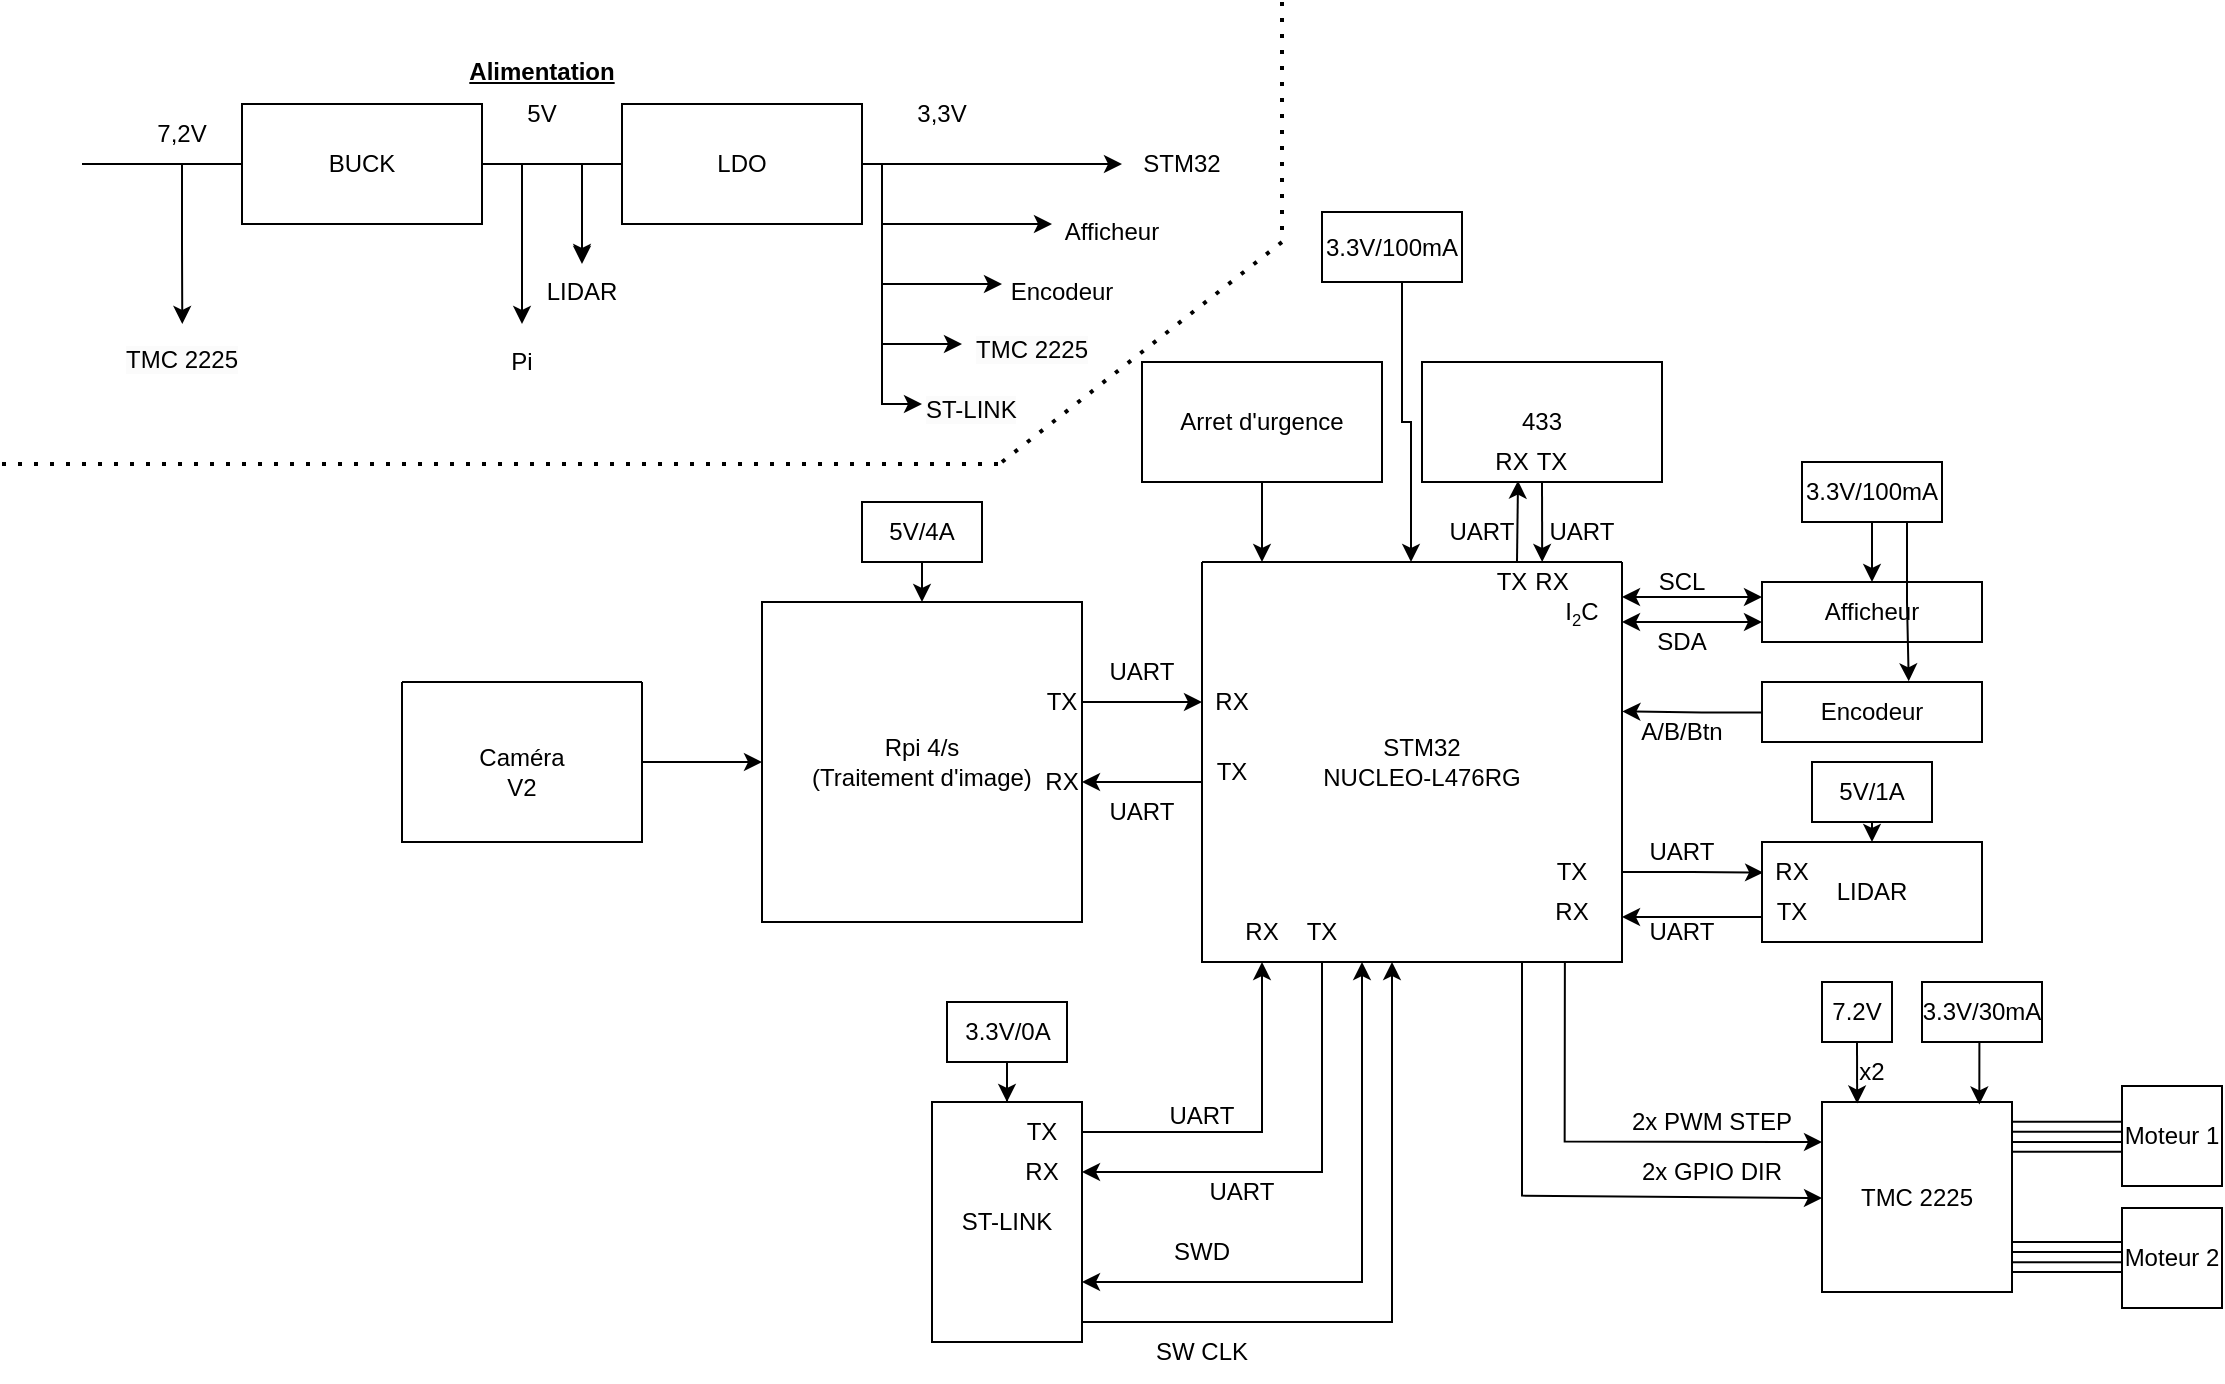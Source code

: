 <mxfile version="24.0.1" type="github">
  <diagram name="Page-1" id="RLjTE_xN2Vcb6PbBOY48">
    <mxGraphModel dx="2315" dy="1492" grid="1" gridSize="10" guides="1" tooltips="1" connect="1" arrows="1" fold="1" page="1" pageScale="1" pageWidth="1169" pageHeight="827" math="0" shadow="0">
      <root>
        <mxCell id="0" />
        <mxCell id="1" parent="0" />
        <mxCell id="Yr8gYFt-Sx6U5FNrJJEx-1" value="" style="swimlane;startSize=0;" parent="1" vertex="1">
          <mxGeometry x="600" y="280" width="210" height="200" as="geometry">
            <mxRectangle x="600" y="280" width="50" height="40" as="alternateBounds" />
          </mxGeometry>
        </mxCell>
        <mxCell id="Yr8gYFt-Sx6U5FNrJJEx-9" value="STM32&lt;div&gt;NUCLEO-L476RG&lt;/div&gt;" style="text;strokeColor=none;align=center;fillColor=none;html=1;verticalAlign=middle;whiteSpace=wrap;rounded=0;" parent="Yr8gYFt-Sx6U5FNrJJEx-1" vertex="1">
          <mxGeometry x="50" y="67.5" width="120" height="65" as="geometry" />
        </mxCell>
        <mxCell id="Yr8gYFt-Sx6U5FNrJJEx-14" value="RX" style="text;strokeColor=none;align=center;fillColor=none;html=1;verticalAlign=middle;whiteSpace=wrap;rounded=0;" parent="Yr8gYFt-Sx6U5FNrJJEx-1" vertex="1">
          <mxGeometry x="-15" y="55" width="60" height="30" as="geometry" />
        </mxCell>
        <mxCell id="Yr8gYFt-Sx6U5FNrJJEx-16" value="TX" style="text;strokeColor=none;align=center;fillColor=none;html=1;verticalAlign=middle;whiteSpace=wrap;rounded=0;" parent="Yr8gYFt-Sx6U5FNrJJEx-1" vertex="1">
          <mxGeometry x="-15" y="90" width="60" height="30" as="geometry" />
        </mxCell>
        <mxCell id="Yr8gYFt-Sx6U5FNrJJEx-23" value="RX" style="text;strokeColor=none;align=center;fillColor=none;html=1;verticalAlign=middle;whiteSpace=wrap;rounded=0;" parent="Yr8gYFt-Sx6U5FNrJJEx-1" vertex="1">
          <mxGeometry y="170" width="60" height="30" as="geometry" />
        </mxCell>
        <mxCell id="Yr8gYFt-Sx6U5FNrJJEx-24" value="TX" style="text;strokeColor=none;align=center;fillColor=none;html=1;verticalAlign=middle;whiteSpace=wrap;rounded=0;" parent="Yr8gYFt-Sx6U5FNrJJEx-1" vertex="1">
          <mxGeometry x="30" y="170" width="60" height="30" as="geometry" />
        </mxCell>
        <mxCell id="Yr8gYFt-Sx6U5FNrJJEx-34" value="I&lt;span style=&quot;font-size: 10px;&quot;&gt;&lt;sub&gt;2&lt;/sub&gt;&lt;/span&gt;C" style="text;strokeColor=none;align=center;fillColor=none;html=1;verticalAlign=middle;whiteSpace=wrap;rounded=0;" parent="Yr8gYFt-Sx6U5FNrJJEx-1" vertex="1">
          <mxGeometry x="170" y="10" width="40" height="30" as="geometry" />
        </mxCell>
        <mxCell id="Yr8gYFt-Sx6U5FNrJJEx-51" value="RX" style="text;strokeColor=none;align=center;fillColor=none;html=1;verticalAlign=middle;whiteSpace=wrap;rounded=0;" parent="Yr8gYFt-Sx6U5FNrJJEx-1" vertex="1">
          <mxGeometry x="160" y="170" width="50" height="10" as="geometry" />
        </mxCell>
        <mxCell id="Yr8gYFt-Sx6U5FNrJJEx-52" value="TX" style="text;strokeColor=none;align=center;fillColor=none;html=1;verticalAlign=middle;whiteSpace=wrap;rounded=0;" parent="Yr8gYFt-Sx6U5FNrJJEx-1" vertex="1">
          <mxGeometry x="160" y="150" width="50" height="10" as="geometry" />
        </mxCell>
        <mxCell id="Yr8gYFt-Sx6U5FNrJJEx-2" value="Rpi 4/s&lt;div&gt;(Traitement d&#39;image)&lt;/div&gt;" style="whiteSpace=wrap;html=1;aspect=fixed;" parent="1" vertex="1">
          <mxGeometry x="380" y="300" width="160" height="160" as="geometry" />
        </mxCell>
        <mxCell id="Yr8gYFt-Sx6U5FNrJJEx-5" value="" style="edgeStyle=orthogonalEdgeStyle;rounded=0;orthogonalLoop=1;jettySize=auto;html=1;exitX=0;exitY=0.75;exitDx=0;exitDy=0;" parent="1" edge="1">
          <mxGeometry y="20" relative="1" as="geometry">
            <mxPoint x="600.0" y="390.0" as="sourcePoint" />
            <mxPoint x="540" y="390" as="targetPoint" />
            <Array as="points">
              <mxPoint x="590" y="390" />
              <mxPoint x="590" y="390" />
            </Array>
            <mxPoint as="offset" />
          </mxGeometry>
        </mxCell>
        <mxCell id="Yr8gYFt-Sx6U5FNrJJEx-6" value="" style="edgeStyle=orthogonalEdgeStyle;rounded=0;orthogonalLoop=1;jettySize=auto;html=1;" parent="1" edge="1">
          <mxGeometry x="0.5" y="10" relative="1" as="geometry">
            <mxPoint x="560" y="350" as="sourcePoint" />
            <mxPoint x="600" y="350" as="targetPoint" />
            <Array as="points">
              <mxPoint x="540" y="350.6" />
            </Array>
            <mxPoint as="offset" />
          </mxGeometry>
        </mxCell>
        <mxCell id="Yr8gYFt-Sx6U5FNrJJEx-8" style="edgeStyle=orthogonalEdgeStyle;rounded=0;orthogonalLoop=1;jettySize=auto;html=1;exitX=0.5;exitY=1;exitDx=0;exitDy=0;entryX=0.5;entryY=0;entryDx=0;entryDy=0;" parent="1" source="Yr8gYFt-Sx6U5FNrJJEx-7" target="Yr8gYFt-Sx6U5FNrJJEx-2" edge="1">
          <mxGeometry relative="1" as="geometry" />
        </mxCell>
        <mxCell id="Yr8gYFt-Sx6U5FNrJJEx-7" value="5V/4A" style="rounded=0;whiteSpace=wrap;html=1;" parent="1" vertex="1">
          <mxGeometry x="430" y="250" width="60" height="30" as="geometry" />
        </mxCell>
        <mxCell id="Yr8gYFt-Sx6U5FNrJJEx-13" style="edgeStyle=orthogonalEdgeStyle;rounded=0;orthogonalLoop=1;jettySize=auto;html=1;exitX=0.5;exitY=1;exitDx=0;exitDy=0;" parent="1" edge="1">
          <mxGeometry relative="1" as="geometry">
            <mxPoint x="705.5" y="140" as="sourcePoint" />
            <mxPoint x="704.5" y="280" as="targetPoint" />
            <Array as="points">
              <mxPoint x="700" y="140" />
              <mxPoint x="700" y="210" />
              <mxPoint x="705" y="210" />
            </Array>
          </mxGeometry>
        </mxCell>
        <mxCell id="Yr8gYFt-Sx6U5FNrJJEx-12" value="3.3V/100mA" style="rounded=0;whiteSpace=wrap;html=1;" parent="1" vertex="1">
          <mxGeometry x="660" y="105" width="70" height="35" as="geometry" />
        </mxCell>
        <mxCell id="Yr8gYFt-Sx6U5FNrJJEx-15" value="RX" style="text;strokeColor=none;align=center;fillColor=none;html=1;verticalAlign=middle;whiteSpace=wrap;rounded=0;" parent="1" vertex="1">
          <mxGeometry x="500" y="380" width="60" height="20" as="geometry" />
        </mxCell>
        <mxCell id="Yr8gYFt-Sx6U5FNrJJEx-17" value="TX" style="text;strokeColor=none;align=center;fillColor=none;html=1;verticalAlign=middle;whiteSpace=wrap;rounded=0;" parent="1" vertex="1">
          <mxGeometry x="500" y="340" width="60" height="20" as="geometry" />
        </mxCell>
        <mxCell id="Yr8gYFt-Sx6U5FNrJJEx-18" value="ST-LINK" style="rounded=0;whiteSpace=wrap;html=1;" parent="1" vertex="1">
          <mxGeometry x="465" y="550" width="75" height="120" as="geometry" />
        </mxCell>
        <mxCell id="Yr8gYFt-Sx6U5FNrJJEx-20" style="edgeStyle=orthogonalEdgeStyle;rounded=0;orthogonalLoop=1;jettySize=auto;html=1;exitX=0.5;exitY=1;exitDx=0;exitDy=0;" parent="1" source="Yr8gYFt-Sx6U5FNrJJEx-19" target="Yr8gYFt-Sx6U5FNrJJEx-18" edge="1">
          <mxGeometry relative="1" as="geometry" />
        </mxCell>
        <mxCell id="Yr8gYFt-Sx6U5FNrJJEx-19" value="3.3V/0A" style="rounded=0;whiteSpace=wrap;html=1;" parent="1" vertex="1">
          <mxGeometry x="472.5" y="500" width="60" height="30" as="geometry" />
        </mxCell>
        <mxCell id="Yr8gYFt-Sx6U5FNrJJEx-26" style="edgeStyle=orthogonalEdgeStyle;rounded=0;orthogonalLoop=1;jettySize=auto;html=1;exitX=1;exitY=0.5;exitDx=0;exitDy=0;entryX=0.5;entryY=1;entryDx=0;entryDy=0;" parent="1" source="Yr8gYFt-Sx6U5FNrJJEx-21" target="Yr8gYFt-Sx6U5FNrJJEx-23" edge="1">
          <mxGeometry relative="1" as="geometry" />
        </mxCell>
        <mxCell id="Yr8gYFt-Sx6U5FNrJJEx-21" value="TX" style="text;strokeColor=none;align=center;fillColor=none;html=1;verticalAlign=middle;whiteSpace=wrap;rounded=0;" parent="1" vertex="1">
          <mxGeometry x="500" y="550" width="40" height="30" as="geometry" />
        </mxCell>
        <mxCell id="Yr8gYFt-Sx6U5FNrJJEx-22" value="RX" style="text;strokeColor=none;align=center;fillColor=none;html=1;verticalAlign=middle;whiteSpace=wrap;rounded=0;" parent="1" vertex="1">
          <mxGeometry x="500" y="570" width="40" height="30" as="geometry" />
        </mxCell>
        <mxCell id="Yr8gYFt-Sx6U5FNrJJEx-27" style="edgeStyle=orthogonalEdgeStyle;rounded=0;orthogonalLoop=1;jettySize=auto;html=1;exitX=0.5;exitY=1;exitDx=0;exitDy=0;entryX=1;entryY=0.5;entryDx=0;entryDy=0;" parent="1" source="Yr8gYFt-Sx6U5FNrJJEx-24" target="Yr8gYFt-Sx6U5FNrJJEx-22" edge="1">
          <mxGeometry relative="1" as="geometry" />
        </mxCell>
        <mxCell id="Yr8gYFt-Sx6U5FNrJJEx-28" value="" style="endArrow=classic;startArrow=classic;html=1;rounded=0;entryX=0.5;entryY=1;entryDx=0;entryDy=0;" parent="1" edge="1">
          <mxGeometry width="50" height="50" relative="1" as="geometry">
            <mxPoint x="540" y="640" as="sourcePoint" />
            <mxPoint x="680.0" y="480" as="targetPoint" />
            <Array as="points">
              <mxPoint x="680" y="640" />
            </Array>
          </mxGeometry>
        </mxCell>
        <mxCell id="Yr8gYFt-Sx6U5FNrJJEx-31" value="SWD" style="text;strokeColor=none;align=center;fillColor=none;html=1;verticalAlign=middle;whiteSpace=wrap;rounded=0;" parent="1" vertex="1">
          <mxGeometry x="570" y="610" width="60" height="30" as="geometry" />
        </mxCell>
        <mxCell id="Yr8gYFt-Sx6U5FNrJJEx-32" value="" style="endArrow=classic;html=1;rounded=0;entryX=0.5;entryY=1;entryDx=0;entryDy=0;" parent="1" edge="1">
          <mxGeometry width="50" height="50" relative="1" as="geometry">
            <mxPoint x="540" y="660" as="sourcePoint" />
            <mxPoint x="695" y="480" as="targetPoint" />
            <Array as="points">
              <mxPoint x="695" y="660" />
            </Array>
          </mxGeometry>
        </mxCell>
        <mxCell id="Yr8gYFt-Sx6U5FNrJJEx-33" value="SW CLK" style="text;strokeColor=none;align=center;fillColor=none;html=1;verticalAlign=middle;whiteSpace=wrap;rounded=0;" parent="1" vertex="1">
          <mxGeometry x="570" y="660" width="60" height="30" as="geometry" />
        </mxCell>
        <mxCell id="Yr8gYFt-Sx6U5FNrJJEx-35" value="Afficheur" style="rounded=0;whiteSpace=wrap;html=1;" parent="1" vertex="1">
          <mxGeometry x="880" y="290" width="110" height="30" as="geometry" />
        </mxCell>
        <mxCell id="Yr8gYFt-Sx6U5FNrJJEx-37" value="" style="endArrow=classic;startArrow=classic;html=1;rounded=0;entryX=0;entryY=0.25;entryDx=0;entryDy=0;exitX=1;exitY=0.25;exitDx=0;exitDy=0;" parent="1" source="Yr8gYFt-Sx6U5FNrJJEx-34" target="Yr8gYFt-Sx6U5FNrJJEx-35" edge="1">
          <mxGeometry width="50" height="50" relative="1" as="geometry">
            <mxPoint x="800" y="300" as="sourcePoint" />
            <mxPoint x="850" y="250" as="targetPoint" />
          </mxGeometry>
        </mxCell>
        <mxCell id="Yr8gYFt-Sx6U5FNrJJEx-39" value="" style="endArrow=classic;startArrow=classic;html=1;rounded=0;entryX=0;entryY=0.25;entryDx=0;entryDy=0;exitX=0;exitY=0;exitDx=0;exitDy=0;" parent="1" source="Yr8gYFt-Sx6U5FNrJJEx-41" edge="1">
          <mxGeometry width="50" height="50" relative="1" as="geometry">
            <mxPoint x="800" y="310" as="sourcePoint" />
            <mxPoint x="880" y="310" as="targetPoint" />
          </mxGeometry>
        </mxCell>
        <mxCell id="Yr8gYFt-Sx6U5FNrJJEx-40" value="SCL" style="text;strokeColor=none;align=center;fillColor=none;html=1;verticalAlign=middle;whiteSpace=wrap;rounded=0;" parent="1" vertex="1">
          <mxGeometry x="810" y="280" width="60" height="20" as="geometry" />
        </mxCell>
        <mxCell id="Yr8gYFt-Sx6U5FNrJJEx-41" value="SDA" style="text;strokeColor=none;align=center;fillColor=none;html=1;verticalAlign=middle;whiteSpace=wrap;rounded=0;" parent="1" vertex="1">
          <mxGeometry x="810" y="310" width="60" height="20" as="geometry" />
        </mxCell>
        <mxCell id="Yr8gYFt-Sx6U5FNrJJEx-42" value="Encodeur" style="rounded=0;whiteSpace=wrap;html=1;" parent="1" vertex="1">
          <mxGeometry x="880" y="340" width="110" height="30" as="geometry" />
        </mxCell>
        <mxCell id="Yr8gYFt-Sx6U5FNrJJEx-45" style="edgeStyle=orthogonalEdgeStyle;rounded=0;orthogonalLoop=1;jettySize=auto;html=1;exitX=0;exitY=0.5;exitDx=0;exitDy=0;entryX=1.001;entryY=0.372;entryDx=0;entryDy=0;entryPerimeter=0;" parent="1" edge="1">
          <mxGeometry relative="1" as="geometry">
            <mxPoint x="880" y="355.29" as="sourcePoint" />
            <mxPoint x="810.21" y="354.69" as="targetPoint" />
            <Array as="points">
              <mxPoint x="850" y="355" />
            </Array>
          </mxGeometry>
        </mxCell>
        <mxCell id="Yr8gYFt-Sx6U5FNrJJEx-46" value="A/B/Btn" style="text;strokeColor=none;align=center;fillColor=none;html=1;verticalAlign=middle;whiteSpace=wrap;rounded=0;" parent="1" vertex="1">
          <mxGeometry x="810" y="360" width="60" height="10" as="geometry" />
        </mxCell>
        <mxCell id="Yr8gYFt-Sx6U5FNrJJEx-54" style="edgeStyle=orthogonalEdgeStyle;rounded=0;orthogonalLoop=1;jettySize=auto;html=1;exitX=0;exitY=0.75;exitDx=0;exitDy=0;entryX=1;entryY=0.75;entryDx=0;entryDy=0;" parent="1" source="Yr8gYFt-Sx6U5FNrJJEx-48" target="Yr8gYFt-Sx6U5FNrJJEx-51" edge="1">
          <mxGeometry relative="1" as="geometry" />
        </mxCell>
        <mxCell id="Yr8gYFt-Sx6U5FNrJJEx-48" value="LIDAR" style="rounded=0;whiteSpace=wrap;html=1;" parent="1" vertex="1">
          <mxGeometry x="880" y="420" width="110" height="50" as="geometry" />
        </mxCell>
        <mxCell id="Yr8gYFt-Sx6U5FNrJJEx-55" style="edgeStyle=orthogonalEdgeStyle;rounded=0;orthogonalLoop=1;jettySize=auto;html=1;exitX=1;exitY=0.5;exitDx=0;exitDy=0;entryX=0.005;entryY=0.305;entryDx=0;entryDy=0;entryPerimeter=0;" parent="1" source="Yr8gYFt-Sx6U5FNrJJEx-52" target="Yr8gYFt-Sx6U5FNrJJEx-48" edge="1">
          <mxGeometry relative="1" as="geometry" />
        </mxCell>
        <mxCell id="Yr8gYFt-Sx6U5FNrJJEx-56" value="TX" style="text;strokeColor=none;align=center;fillColor=none;html=1;verticalAlign=middle;whiteSpace=wrap;rounded=0;" parent="1" vertex="1">
          <mxGeometry x="880" y="450" width="30" height="10" as="geometry" />
        </mxCell>
        <mxCell id="Yr8gYFt-Sx6U5FNrJJEx-57" value="RX" style="text;strokeColor=none;align=center;fillColor=none;html=1;verticalAlign=middle;whiteSpace=wrap;rounded=0;" parent="1" vertex="1">
          <mxGeometry x="880" y="430" width="30" height="10" as="geometry" />
        </mxCell>
        <mxCell id="Yr8gYFt-Sx6U5FNrJJEx-59" style="edgeStyle=orthogonalEdgeStyle;rounded=0;orthogonalLoop=1;jettySize=auto;html=1;exitX=0.5;exitY=1;exitDx=0;exitDy=0;entryX=0.5;entryY=0;entryDx=0;entryDy=0;" parent="1" source="Yr8gYFt-Sx6U5FNrJJEx-58" target="Yr8gYFt-Sx6U5FNrJJEx-35" edge="1">
          <mxGeometry relative="1" as="geometry" />
        </mxCell>
        <mxCell id="Yr8gYFt-Sx6U5FNrJJEx-58" value="3.3V/100mA" style="rounded=0;whiteSpace=wrap;html=1;" parent="1" vertex="1">
          <mxGeometry x="900" y="230" width="70" height="30" as="geometry" />
        </mxCell>
        <mxCell id="Yr8gYFt-Sx6U5FNrJJEx-60" style="edgeStyle=orthogonalEdgeStyle;rounded=0;orthogonalLoop=1;jettySize=auto;html=1;exitX=0.75;exitY=1;exitDx=0;exitDy=0;entryX=0.667;entryY=-0.011;entryDx=0;entryDy=0;entryPerimeter=0;" parent="1" source="Yr8gYFt-Sx6U5FNrJJEx-58" target="Yr8gYFt-Sx6U5FNrJJEx-42" edge="1">
          <mxGeometry relative="1" as="geometry" />
        </mxCell>
        <mxCell id="Yr8gYFt-Sx6U5FNrJJEx-62" style="edgeStyle=orthogonalEdgeStyle;rounded=0;orthogonalLoop=1;jettySize=auto;html=1;exitX=0.5;exitY=1;exitDx=0;exitDy=0;entryX=0.5;entryY=0;entryDx=0;entryDy=0;" parent="1" source="Yr8gYFt-Sx6U5FNrJJEx-61" target="Yr8gYFt-Sx6U5FNrJJEx-48" edge="1">
          <mxGeometry relative="1" as="geometry" />
        </mxCell>
        <mxCell id="Yr8gYFt-Sx6U5FNrJJEx-61" value="5V/1A" style="rounded=0;whiteSpace=wrap;html=1;" parent="1" vertex="1">
          <mxGeometry x="905" y="380" width="60" height="30" as="geometry" />
        </mxCell>
        <mxCell id="Yr8gYFt-Sx6U5FNrJJEx-68" style="edgeStyle=orthogonalEdgeStyle;rounded=0;orthogonalLoop=1;jettySize=auto;html=1;exitX=1;exitY=0.5;exitDx=0;exitDy=0;entryX=0;entryY=0.5;entryDx=0;entryDy=0;" parent="1" source="Yr8gYFt-Sx6U5FNrJJEx-63" target="Yr8gYFt-Sx6U5FNrJJEx-2" edge="1">
          <mxGeometry relative="1" as="geometry" />
        </mxCell>
        <mxCell id="Yr8gYFt-Sx6U5FNrJJEx-63" value="" style="swimlane;startSize=0;" parent="1" vertex="1">
          <mxGeometry x="200" y="340" width="120" height="80" as="geometry" />
        </mxCell>
        <mxCell id="Yr8gYFt-Sx6U5FNrJJEx-67" value="Caméra V2" style="text;strokeColor=none;align=center;fillColor=none;html=1;verticalAlign=middle;whiteSpace=wrap;rounded=0;" parent="Yr8gYFt-Sx6U5FNrJJEx-63" vertex="1">
          <mxGeometry x="30" y="30" width="60" height="30" as="geometry" />
        </mxCell>
        <mxCell id="Yr8gYFt-Sx6U5FNrJJEx-70" value="TMC 2225" style="whiteSpace=wrap;html=1;aspect=fixed;" parent="1" vertex="1">
          <mxGeometry x="910" y="550" width="95" height="95" as="geometry" />
        </mxCell>
        <mxCell id="Yr8gYFt-Sx6U5FNrJJEx-71" value="" style="endArrow=classic;html=1;rounded=0;entryX=0;entryY=0.75;entryDx=0;entryDy=0;" parent="1" edge="1">
          <mxGeometry width="50" height="50" relative="1" as="geometry">
            <mxPoint x="760" y="480" as="sourcePoint" />
            <mxPoint x="910" y="598.06" as="targetPoint" />
            <Array as="points">
              <mxPoint x="760" y="596.81" />
            </Array>
          </mxGeometry>
        </mxCell>
        <mxCell id="Yr8gYFt-Sx6U5FNrJJEx-72" value="" style="endArrow=classic;html=1;rounded=0;entryX=-0.014;entryY=0.371;entryDx=0;entryDy=0;entryPerimeter=0;exitX=0.864;exitY=1.001;exitDx=0;exitDy=0;exitPerimeter=0;" parent="1" source="Yr8gYFt-Sx6U5FNrJJEx-1" edge="1">
          <mxGeometry width="50" height="50" relative="1" as="geometry">
            <mxPoint x="780" y="480" as="sourcePoint" />
            <mxPoint x="910.0" y="569.995" as="targetPoint" />
            <Array as="points">
              <mxPoint x="781.33" y="569.75" />
            </Array>
          </mxGeometry>
        </mxCell>
        <mxCell id="Yr8gYFt-Sx6U5FNrJJEx-73" value="2x PWM STEP" style="text;strokeColor=none;align=center;fillColor=none;html=1;verticalAlign=middle;whiteSpace=wrap;rounded=0;" parent="1" vertex="1">
          <mxGeometry x="810" y="550" width="90" height="20" as="geometry" />
        </mxCell>
        <mxCell id="Yr8gYFt-Sx6U5FNrJJEx-74" value="2x GPIO DIR" style="text;strokeColor=none;align=center;fillColor=none;html=1;verticalAlign=middle;whiteSpace=wrap;rounded=0;" parent="1" vertex="1">
          <mxGeometry x="810" y="580" width="90" height="10" as="geometry" />
        </mxCell>
        <mxCell id="Yr8gYFt-Sx6U5FNrJJEx-75" value="7.2V" style="rounded=0;whiteSpace=wrap;html=1;" parent="1" vertex="1">
          <mxGeometry x="910" y="490" width="35" height="30" as="geometry" />
        </mxCell>
        <mxCell id="Yr8gYFt-Sx6U5FNrJJEx-76" value="3.3V/30mA" style="rounded=0;whiteSpace=wrap;html=1;" parent="1" vertex="1">
          <mxGeometry x="960" y="490" width="60" height="30" as="geometry" />
        </mxCell>
        <mxCell id="Yr8gYFt-Sx6U5FNrJJEx-77" style="edgeStyle=orthogonalEdgeStyle;rounded=0;orthogonalLoop=1;jettySize=auto;html=1;exitX=0.5;exitY=1;exitDx=0;exitDy=0;entryX=0.185;entryY=0.008;entryDx=0;entryDy=0;entryPerimeter=0;" parent="1" source="Yr8gYFt-Sx6U5FNrJJEx-75" target="Yr8gYFt-Sx6U5FNrJJEx-70" edge="1">
          <mxGeometry relative="1" as="geometry" />
        </mxCell>
        <mxCell id="Yr8gYFt-Sx6U5FNrJJEx-78" style="edgeStyle=orthogonalEdgeStyle;rounded=0;orthogonalLoop=1;jettySize=auto;html=1;exitX=0.25;exitY=1;exitDx=0;exitDy=0;entryX=0.828;entryY=0.013;entryDx=0;entryDy=0;entryPerimeter=0;" parent="1" source="Yr8gYFt-Sx6U5FNrJJEx-76" target="Yr8gYFt-Sx6U5FNrJJEx-70" edge="1">
          <mxGeometry relative="1" as="geometry" />
        </mxCell>
        <mxCell id="Yr8gYFt-Sx6U5FNrJJEx-79" value="x2" style="text;strokeColor=none;align=center;fillColor=none;html=1;verticalAlign=middle;whiteSpace=wrap;rounded=0;" parent="1" vertex="1">
          <mxGeometry x="930" y="530" width="10" height="10" as="geometry" />
        </mxCell>
        <mxCell id="Yr8gYFt-Sx6U5FNrJJEx-80" value="UART" style="text;strokeColor=none;align=center;fillColor=none;html=1;verticalAlign=middle;whiteSpace=wrap;rounded=0;" parent="1" vertex="1">
          <mxGeometry x="540" y="390" width="60" height="30" as="geometry" />
        </mxCell>
        <mxCell id="Yr8gYFt-Sx6U5FNrJJEx-81" value="UART" style="text;strokeColor=none;align=center;fillColor=none;html=1;verticalAlign=middle;whiteSpace=wrap;rounded=0;" parent="1" vertex="1">
          <mxGeometry x="540" y="320" width="60" height="30" as="geometry" />
        </mxCell>
        <mxCell id="O1cx99DbSrKtWBEjcAzs-1" value="UART" style="text;strokeColor=none;align=center;fillColor=none;html=1;verticalAlign=middle;whiteSpace=wrap;rounded=0;" parent="1" vertex="1">
          <mxGeometry x="810" y="410" width="60" height="30" as="geometry" />
        </mxCell>
        <mxCell id="O1cx99DbSrKtWBEjcAzs-2" value="UART" style="text;strokeColor=none;align=center;fillColor=none;html=1;verticalAlign=middle;whiteSpace=wrap;rounded=0;" parent="1" vertex="1">
          <mxGeometry x="810" y="450" width="60" height="30" as="geometry" />
        </mxCell>
        <mxCell id="O1cx99DbSrKtWBEjcAzs-4" value="Moteur 1" style="whiteSpace=wrap;html=1;aspect=fixed;" parent="1" vertex="1">
          <mxGeometry x="1060" y="542" width="50" height="50" as="geometry" />
        </mxCell>
        <mxCell id="O1cx99DbSrKtWBEjcAzs-5" value="Moteur 2" style="whiteSpace=wrap;html=1;aspect=fixed;" parent="1" vertex="1">
          <mxGeometry x="1060" y="603" width="50" height="50" as="geometry" />
        </mxCell>
        <mxCell id="O1cx99DbSrKtWBEjcAzs-8" value="" style="endArrow=none;html=1;rounded=0;entryX=0;entryY=0.4;entryDx=0;entryDy=0;entryPerimeter=0;exitX=0.996;exitY=0.107;exitDx=0;exitDy=0;exitPerimeter=0;" parent="1" edge="1">
          <mxGeometry width="50" height="50" relative="1" as="geometry">
            <mxPoint x="1005" y="564.93" as="sourcePoint" />
            <mxPoint x="1060" y="564.93" as="targetPoint" />
          </mxGeometry>
        </mxCell>
        <mxCell id="O1cx99DbSrKtWBEjcAzs-9" value="" style="endArrow=none;html=1;rounded=0;entryX=0;entryY=0.4;entryDx=0;entryDy=0;entryPerimeter=0;exitX=0.996;exitY=0.107;exitDx=0;exitDy=0;exitPerimeter=0;" parent="1" edge="1">
          <mxGeometry width="50" height="50" relative="1" as="geometry">
            <mxPoint x="1005" y="570" as="sourcePoint" />
            <mxPoint x="1060" y="570" as="targetPoint" />
          </mxGeometry>
        </mxCell>
        <mxCell id="O1cx99DbSrKtWBEjcAzs-10" value="" style="endArrow=none;html=1;rounded=0;entryX=0;entryY=0.4;entryDx=0;entryDy=0;entryPerimeter=0;exitX=0.996;exitY=0.107;exitDx=0;exitDy=0;exitPerimeter=0;" parent="1" edge="1">
          <mxGeometry width="50" height="50" relative="1" as="geometry">
            <mxPoint x="1005" y="574.87" as="sourcePoint" />
            <mxPoint x="1060" y="574.87" as="targetPoint" />
          </mxGeometry>
        </mxCell>
        <mxCell id="O1cx99DbSrKtWBEjcAzs-11" value="" style="endArrow=none;html=1;rounded=0;entryX=0;entryY=0.4;entryDx=0;entryDy=0;entryPerimeter=0;exitX=0.996;exitY=0.107;exitDx=0;exitDy=0;exitPerimeter=0;" parent="1" edge="1">
          <mxGeometry width="50" height="50" relative="1" as="geometry">
            <mxPoint x="1005" y="559.93" as="sourcePoint" />
            <mxPoint x="1060" y="559.93" as="targetPoint" />
          </mxGeometry>
        </mxCell>
        <mxCell id="O1cx99DbSrKtWBEjcAzs-12" value="" style="endArrow=none;html=1;rounded=0;entryX=0;entryY=0.4;entryDx=0;entryDy=0;entryPerimeter=0;exitX=0.996;exitY=0.107;exitDx=0;exitDy=0;exitPerimeter=0;" parent="1" edge="1">
          <mxGeometry width="50" height="50" relative="1" as="geometry">
            <mxPoint x="1005" y="625.0" as="sourcePoint" />
            <mxPoint x="1060" y="625.0" as="targetPoint" />
          </mxGeometry>
        </mxCell>
        <mxCell id="O1cx99DbSrKtWBEjcAzs-13" value="" style="endArrow=none;html=1;rounded=0;entryX=0;entryY=0.4;entryDx=0;entryDy=0;entryPerimeter=0;exitX=0.996;exitY=0.107;exitDx=0;exitDy=0;exitPerimeter=0;" parent="1" edge="1">
          <mxGeometry width="50" height="50" relative="1" as="geometry">
            <mxPoint x="1005" y="630.07" as="sourcePoint" />
            <mxPoint x="1060" y="630.07" as="targetPoint" />
          </mxGeometry>
        </mxCell>
        <mxCell id="O1cx99DbSrKtWBEjcAzs-14" value="" style="endArrow=none;html=1;rounded=0;entryX=0;entryY=0.4;entryDx=0;entryDy=0;entryPerimeter=0;exitX=0.996;exitY=0.107;exitDx=0;exitDy=0;exitPerimeter=0;" parent="1" edge="1">
          <mxGeometry width="50" height="50" relative="1" as="geometry">
            <mxPoint x="1005" y="634.94" as="sourcePoint" />
            <mxPoint x="1060" y="634.94" as="targetPoint" />
          </mxGeometry>
        </mxCell>
        <mxCell id="O1cx99DbSrKtWBEjcAzs-15" value="" style="endArrow=none;html=1;rounded=0;entryX=0;entryY=0.4;entryDx=0;entryDy=0;entryPerimeter=0;exitX=0.996;exitY=0.107;exitDx=0;exitDy=0;exitPerimeter=0;" parent="1" edge="1">
          <mxGeometry width="50" height="50" relative="1" as="geometry">
            <mxPoint x="1005" y="620.0" as="sourcePoint" />
            <mxPoint x="1060" y="620.0" as="targetPoint" />
          </mxGeometry>
        </mxCell>
        <mxCell id="O7Gu6RK9Ui9EUtk0Qwvg-1" value="433" style="rounded=0;whiteSpace=wrap;html=1;" parent="1" vertex="1">
          <mxGeometry x="710" y="180" width="120" height="60" as="geometry" />
        </mxCell>
        <mxCell id="O7Gu6RK9Ui9EUtk0Qwvg-2" value="Arret d&#39;urgence" style="rounded=0;whiteSpace=wrap;html=1;" parent="1" vertex="1">
          <mxGeometry x="570" y="180" width="120" height="60" as="geometry" />
        </mxCell>
        <mxCell id="O7Gu6RK9Ui9EUtk0Qwvg-5" value="" style="endArrow=classic;html=1;rounded=0;exitX=0.5;exitY=1;exitDx=0;exitDy=0;" parent="1" source="O7Gu6RK9Ui9EUtk0Qwvg-2" edge="1">
          <mxGeometry width="50" height="50" relative="1" as="geometry">
            <mxPoint x="560" y="470" as="sourcePoint" />
            <mxPoint x="630" y="280" as="targetPoint" />
          </mxGeometry>
        </mxCell>
        <mxCell id="O7Gu6RK9Ui9EUtk0Qwvg-6" value="" style="endArrow=classic;html=1;rounded=0;exitX=0.5;exitY=1;exitDx=0;exitDy=0;entryX=0.81;entryY=0;entryDx=0;entryDy=0;entryPerimeter=0;" parent="1" source="O7Gu6RK9Ui9EUtk0Qwvg-1" target="Yr8gYFt-Sx6U5FNrJJEx-1" edge="1">
          <mxGeometry width="50" height="50" relative="1" as="geometry">
            <mxPoint x="560" y="470" as="sourcePoint" />
            <mxPoint x="770" y="270" as="targetPoint" />
          </mxGeometry>
        </mxCell>
        <mxCell id="O7Gu6RK9Ui9EUtk0Qwvg-8" value="" style="endArrow=classic;html=1;rounded=0;entryX=0.4;entryY=0.989;entryDx=0;entryDy=0;exitX=0.75;exitY=0;exitDx=0;exitDy=0;entryPerimeter=0;" parent="1" source="Yr8gYFt-Sx6U5FNrJJEx-1" target="O7Gu6RK9Ui9EUtk0Qwvg-1" edge="1">
          <mxGeometry width="50" height="50" relative="1" as="geometry">
            <mxPoint x="560" y="470" as="sourcePoint" />
            <mxPoint x="610" y="420" as="targetPoint" />
            <Array as="points" />
          </mxGeometry>
        </mxCell>
        <mxCell id="O7Gu6RK9Ui9EUtk0Qwvg-10" value="BUCK" style="rounded=0;whiteSpace=wrap;html=1;" parent="1" vertex="1">
          <mxGeometry x="120" y="51" width="120" height="60" as="geometry" />
        </mxCell>
        <mxCell id="O7Gu6RK9Ui9EUtk0Qwvg-12" value="LDO" style="rounded=0;whiteSpace=wrap;html=1;" parent="1" vertex="1">
          <mxGeometry x="310" y="51" width="120" height="60" as="geometry" />
        </mxCell>
        <mxCell id="O7Gu6RK9Ui9EUtk0Qwvg-13" value="RX" style="text;strokeColor=none;align=center;fillColor=none;html=1;verticalAlign=middle;whiteSpace=wrap;rounded=0;" parent="1" vertex="1">
          <mxGeometry x="740" y="220" width="30" height="20" as="geometry" />
        </mxCell>
        <mxCell id="O7Gu6RK9Ui9EUtk0Qwvg-14" value="TX" style="text;strokeColor=none;align=center;fillColor=none;html=1;verticalAlign=middle;whiteSpace=wrap;rounded=0;" parent="1" vertex="1">
          <mxGeometry x="760" y="220" width="30" height="20" as="geometry" />
        </mxCell>
        <mxCell id="O7Gu6RK9Ui9EUtk0Qwvg-15" value="TX" style="text;strokeColor=none;align=center;fillColor=none;html=1;verticalAlign=middle;whiteSpace=wrap;rounded=0;" parent="1" vertex="1">
          <mxGeometry x="740" y="280" width="30" height="20" as="geometry" />
        </mxCell>
        <mxCell id="O7Gu6RK9Ui9EUtk0Qwvg-16" value="RX" style="text;strokeColor=none;align=center;fillColor=none;html=1;verticalAlign=middle;whiteSpace=wrap;rounded=0;" parent="1" vertex="1">
          <mxGeometry x="760" y="280" width="30" height="20" as="geometry" />
        </mxCell>
        <mxCell id="O7Gu6RK9Ui9EUtk0Qwvg-17" value="UART" style="text;strokeColor=none;align=center;fillColor=none;html=1;verticalAlign=middle;whiteSpace=wrap;rounded=0;" parent="1" vertex="1">
          <mxGeometry x="710" y="250" width="60" height="30" as="geometry" />
        </mxCell>
        <mxCell id="O7Gu6RK9Ui9EUtk0Qwvg-18" value="UART" style="text;strokeColor=none;align=center;fillColor=none;html=1;verticalAlign=middle;whiteSpace=wrap;rounded=0;" parent="1" vertex="1">
          <mxGeometry x="760" y="250" width="60" height="30" as="geometry" />
        </mxCell>
        <mxCell id="O7Gu6RK9Ui9EUtk0Qwvg-21" value="UART" style="text;strokeColor=none;align=center;fillColor=none;html=1;verticalAlign=middle;whiteSpace=wrap;rounded=0;" parent="1" vertex="1">
          <mxGeometry x="570" y="542" width="60" height="30" as="geometry" />
        </mxCell>
        <mxCell id="O7Gu6RK9Ui9EUtk0Qwvg-22" value="UART" style="text;strokeColor=none;align=center;fillColor=none;html=1;verticalAlign=middle;whiteSpace=wrap;rounded=0;" parent="1" vertex="1">
          <mxGeometry x="590" y="580" width="60" height="30" as="geometry" />
        </mxCell>
        <mxCell id="O7Gu6RK9Ui9EUtk0Qwvg-23" value="" style="endArrow=none;html=1;rounded=0;exitX=0;exitY=0.5;exitDx=0;exitDy=0;" parent="1" source="O7Gu6RK9Ui9EUtk0Qwvg-10" edge="1">
          <mxGeometry width="50" height="50" relative="1" as="geometry">
            <mxPoint x="560" y="261" as="sourcePoint" />
            <mxPoint x="40" y="81" as="targetPoint" />
          </mxGeometry>
        </mxCell>
        <mxCell id="O7Gu6RK9Ui9EUtk0Qwvg-26" value="" style="endArrow=none;html=1;rounded=0;exitX=1;exitY=0.5;exitDx=0;exitDy=0;entryX=0;entryY=0.5;entryDx=0;entryDy=0;" parent="1" source="O7Gu6RK9Ui9EUtk0Qwvg-10" target="O7Gu6RK9Ui9EUtk0Qwvg-12" edge="1">
          <mxGeometry width="50" height="50" relative="1" as="geometry">
            <mxPoint x="560" y="261" as="sourcePoint" />
            <mxPoint x="610" y="211" as="targetPoint" />
          </mxGeometry>
        </mxCell>
        <mxCell id="O7Gu6RK9Ui9EUtk0Qwvg-27" value="" style="endArrow=classic;html=1;rounded=0;" parent="1" edge="1">
          <mxGeometry width="50" height="50" relative="1" as="geometry">
            <mxPoint x="260" y="81" as="sourcePoint" />
            <mxPoint x="260" y="161" as="targetPoint" />
          </mxGeometry>
        </mxCell>
        <mxCell id="O7Gu6RK9Ui9EUtk0Qwvg-28" value="" style="endArrow=classic;html=1;rounded=0;" parent="1" source="O7Gu6RK9Ui9EUtk0Qwvg-39" edge="1">
          <mxGeometry width="50" height="50" relative="1" as="geometry">
            <mxPoint x="290" y="81" as="sourcePoint" />
            <mxPoint x="290" y="131" as="targetPoint" />
          </mxGeometry>
        </mxCell>
        <mxCell id="O7Gu6RK9Ui9EUtk0Qwvg-29" value="" style="endArrow=classic;html=1;rounded=0;exitX=1;exitY=0.5;exitDx=0;exitDy=0;entryX=0;entryY=0.5;entryDx=0;entryDy=0;" parent="1" source="O7Gu6RK9Ui9EUtk0Qwvg-12" target="O7Gu6RK9Ui9EUtk0Qwvg-46" edge="1">
          <mxGeometry width="50" height="50" relative="1" as="geometry">
            <mxPoint x="560" y="430" as="sourcePoint" />
            <mxPoint x="570" y="100" as="targetPoint" />
          </mxGeometry>
        </mxCell>
        <mxCell id="O7Gu6RK9Ui9EUtk0Qwvg-30" value="" style="endArrow=classic;html=1;rounded=0;entryX=0;entryY=0.5;entryDx=0;entryDy=0;" parent="1" edge="1">
          <mxGeometry width="50" height="50" relative="1" as="geometry">
            <mxPoint x="440" y="81" as="sourcePoint" />
            <mxPoint x="525" y="111" as="targetPoint" />
            <Array as="points">
              <mxPoint x="440" y="111" />
            </Array>
          </mxGeometry>
        </mxCell>
        <mxCell id="O7Gu6RK9Ui9EUtk0Qwvg-31" value="3,3V" style="text;strokeColor=none;align=center;fillColor=none;html=1;verticalAlign=middle;whiteSpace=wrap;rounded=0;" parent="1" vertex="1">
          <mxGeometry x="440" y="41" width="60" height="30" as="geometry" />
        </mxCell>
        <mxCell id="O7Gu6RK9Ui9EUtk0Qwvg-36" value="5V" style="text;strokeColor=none;align=center;fillColor=none;html=1;verticalAlign=middle;whiteSpace=wrap;rounded=0;" parent="1" vertex="1">
          <mxGeometry x="240" y="41" width="60" height="30" as="geometry" />
        </mxCell>
        <mxCell id="O7Gu6RK9Ui9EUtk0Qwvg-41" style="edgeStyle=orthogonalEdgeStyle;rounded=0;orthogonalLoop=1;jettySize=auto;html=1;exitX=0.5;exitY=1;exitDx=0;exitDy=0;" parent="1" source="O7Gu6RK9Ui9EUtk0Qwvg-37" edge="1">
          <mxGeometry relative="1" as="geometry">
            <mxPoint x="90.143" y="161" as="targetPoint" />
          </mxGeometry>
        </mxCell>
        <mxCell id="O7Gu6RK9Ui9EUtk0Qwvg-37" value="7,2V" style="text;strokeColor=none;align=center;fillColor=none;html=1;verticalAlign=middle;whiteSpace=wrap;rounded=0;" parent="1" vertex="1">
          <mxGeometry x="60" y="51" width="60" height="30" as="geometry" />
        </mxCell>
        <mxCell id="O7Gu6RK9Ui9EUtk0Qwvg-38" value="Pi" style="text;strokeColor=none;align=center;fillColor=none;html=1;verticalAlign=middle;whiteSpace=wrap;rounded=0;" parent="1" vertex="1">
          <mxGeometry x="230" y="165" width="60" height="30" as="geometry" />
        </mxCell>
        <mxCell id="O7Gu6RK9Ui9EUtk0Qwvg-42" value="&lt;span style=&quot;color: rgb(0, 0, 0); font-family: Helvetica; font-size: 12px; font-style: normal; font-variant-ligatures: normal; font-variant-caps: normal; font-weight: 400; letter-spacing: normal; orphans: 2; text-align: center; text-indent: 0px; text-transform: none; widows: 2; word-spacing: 0px; -webkit-text-stroke-width: 0px; white-space: normal; background-color: rgb(251, 251, 251); text-decoration-thickness: initial; text-decoration-style: initial; text-decoration-color: initial; display: inline !important; float: none;&quot;&gt;TMC 2225&lt;/span&gt;" style="text;whiteSpace=wrap;html=1;" parent="1" vertex="1">
          <mxGeometry x="60" y="165" width="90" height="40" as="geometry" />
        </mxCell>
        <mxCell id="O7Gu6RK9Ui9EUtk0Qwvg-43" value="" style="endArrow=classic;html=1;rounded=0;entryX=0;entryY=0.5;entryDx=0;entryDy=0;" parent="1" edge="1">
          <mxGeometry width="50" height="50" relative="1" as="geometry">
            <mxPoint x="440" y="111" as="sourcePoint" />
            <mxPoint x="500" y="141" as="targetPoint" />
            <Array as="points">
              <mxPoint x="440" y="141" />
            </Array>
          </mxGeometry>
        </mxCell>
        <mxCell id="O7Gu6RK9Ui9EUtk0Qwvg-44" value="&lt;u&gt;&lt;b&gt;Alimentation&lt;/b&gt;&lt;/u&gt;" style="text;strokeColor=none;align=center;fillColor=none;html=1;verticalAlign=middle;whiteSpace=wrap;rounded=0;" parent="1" vertex="1">
          <mxGeometry x="205" y="20" width="130" height="30" as="geometry" />
        </mxCell>
        <mxCell id="O7Gu6RK9Ui9EUtk0Qwvg-46" value="STM32" style="text;strokeColor=none;align=center;fillColor=none;html=1;verticalAlign=middle;whiteSpace=wrap;rounded=0;" parent="1" vertex="1">
          <mxGeometry x="560" y="66" width="60" height="30" as="geometry" />
        </mxCell>
        <mxCell id="O7Gu6RK9Ui9EUtk0Qwvg-48" value="Afficheur" style="text;strokeColor=none;align=center;fillColor=none;html=1;verticalAlign=middle;whiteSpace=wrap;rounded=0;" parent="1" vertex="1">
          <mxGeometry x="525" y="100" width="60" height="30" as="geometry" />
        </mxCell>
        <mxCell id="O7Gu6RK9Ui9EUtk0Qwvg-49" value="Encodeur" style="text;strokeColor=none;align=center;fillColor=none;html=1;verticalAlign=middle;whiteSpace=wrap;rounded=0;" parent="1" vertex="1">
          <mxGeometry x="500" y="130" width="60" height="30" as="geometry" />
        </mxCell>
        <mxCell id="O7Gu6RK9Ui9EUtk0Qwvg-50" value="" style="endArrow=classic;html=1;rounded=0;" parent="1" edge="1">
          <mxGeometry width="50" height="50" relative="1" as="geometry">
            <mxPoint x="440" y="141" as="sourcePoint" />
            <mxPoint x="480" y="171" as="targetPoint" />
            <Array as="points">
              <mxPoint x="440" y="171" />
            </Array>
          </mxGeometry>
        </mxCell>
        <mxCell id="O7Gu6RK9Ui9EUtk0Qwvg-52" value="&lt;span style=&quot;color: rgb(0, 0, 0); font-family: Helvetica; font-size: 12px; font-style: normal; font-variant-ligatures: normal; font-variant-caps: normal; font-weight: 400; letter-spacing: normal; orphans: 2; text-align: center; text-indent: 0px; text-transform: none; widows: 2; word-spacing: 0px; -webkit-text-stroke-width: 0px; white-space: normal; background-color: rgb(251, 251, 251); text-decoration-thickness: initial; text-decoration-style: initial; text-decoration-color: initial; display: inline !important; float: none;&quot;&gt;TMC 2225&lt;/span&gt;" style="text;whiteSpace=wrap;html=1;" parent="1" vertex="1">
          <mxGeometry x="485" y="160" width="90" height="40" as="geometry" />
        </mxCell>
        <mxCell id="O7Gu6RK9Ui9EUtk0Qwvg-54" value="" style="endArrow=none;dashed=1;html=1;dashPattern=1 3;strokeWidth=2;rounded=0;" parent="1" edge="1">
          <mxGeometry width="50" height="50" relative="1" as="geometry">
            <mxPoint y="231" as="sourcePoint" />
            <mxPoint x="500" y="231" as="targetPoint" />
          </mxGeometry>
        </mxCell>
        <mxCell id="O7Gu6RK9Ui9EUtk0Qwvg-55" value="" style="endArrow=none;dashed=1;html=1;dashPattern=1 3;strokeWidth=2;rounded=0;" parent="1" edge="1">
          <mxGeometry width="50" height="50" relative="1" as="geometry">
            <mxPoint x="500" y="230" as="sourcePoint" />
            <mxPoint x="640" as="targetPoint" />
            <Array as="points">
              <mxPoint x="640" y="120" />
            </Array>
          </mxGeometry>
        </mxCell>
        <mxCell id="O7Gu6RK9Ui9EUtk0Qwvg-56" value="" style="endArrow=classic;html=1;rounded=0;" parent="1" edge="1">
          <mxGeometry width="50" height="50" relative="1" as="geometry">
            <mxPoint x="440" y="171" as="sourcePoint" />
            <mxPoint x="460" y="201" as="targetPoint" />
            <Array as="points">
              <mxPoint x="440" y="201" />
            </Array>
          </mxGeometry>
        </mxCell>
        <mxCell id="O7Gu6RK9Ui9EUtk0Qwvg-57" value="" style="endArrow=classic;html=1;rounded=0;" parent="1" target="O7Gu6RK9Ui9EUtk0Qwvg-39" edge="1">
          <mxGeometry width="50" height="50" relative="1" as="geometry">
            <mxPoint x="290" y="81" as="sourcePoint" />
            <mxPoint x="290" y="131" as="targetPoint" />
          </mxGeometry>
        </mxCell>
        <mxCell id="O7Gu6RK9Ui9EUtk0Qwvg-39" value="LIDAR" style="text;strokeColor=none;align=center;fillColor=none;html=1;verticalAlign=middle;whiteSpace=wrap;rounded=0;" parent="1" vertex="1">
          <mxGeometry x="260" y="130" width="60" height="30" as="geometry" />
        </mxCell>
        <mxCell id="O7Gu6RK9Ui9EUtk0Qwvg-58" value="&lt;span style=&quot;color: rgb(0, 0, 0); font-family: Helvetica; font-size: 12px; font-style: normal; font-variant-ligatures: normal; font-variant-caps: normal; font-weight: 400; letter-spacing: normal; orphans: 2; text-align: center; text-indent: 0px; text-transform: none; widows: 2; word-spacing: 0px; -webkit-text-stroke-width: 0px; white-space: normal; background-color: rgb(251, 251, 251); text-decoration-thickness: initial; text-decoration-style: initial; text-decoration-color: initial; display: inline !important; float: none;&quot;&gt;ST-LINK&lt;/span&gt;" style="text;whiteSpace=wrap;html=1;" parent="1" vertex="1">
          <mxGeometry x="460" y="190" width="80" height="40" as="geometry" />
        </mxCell>
      </root>
    </mxGraphModel>
  </diagram>
</mxfile>

